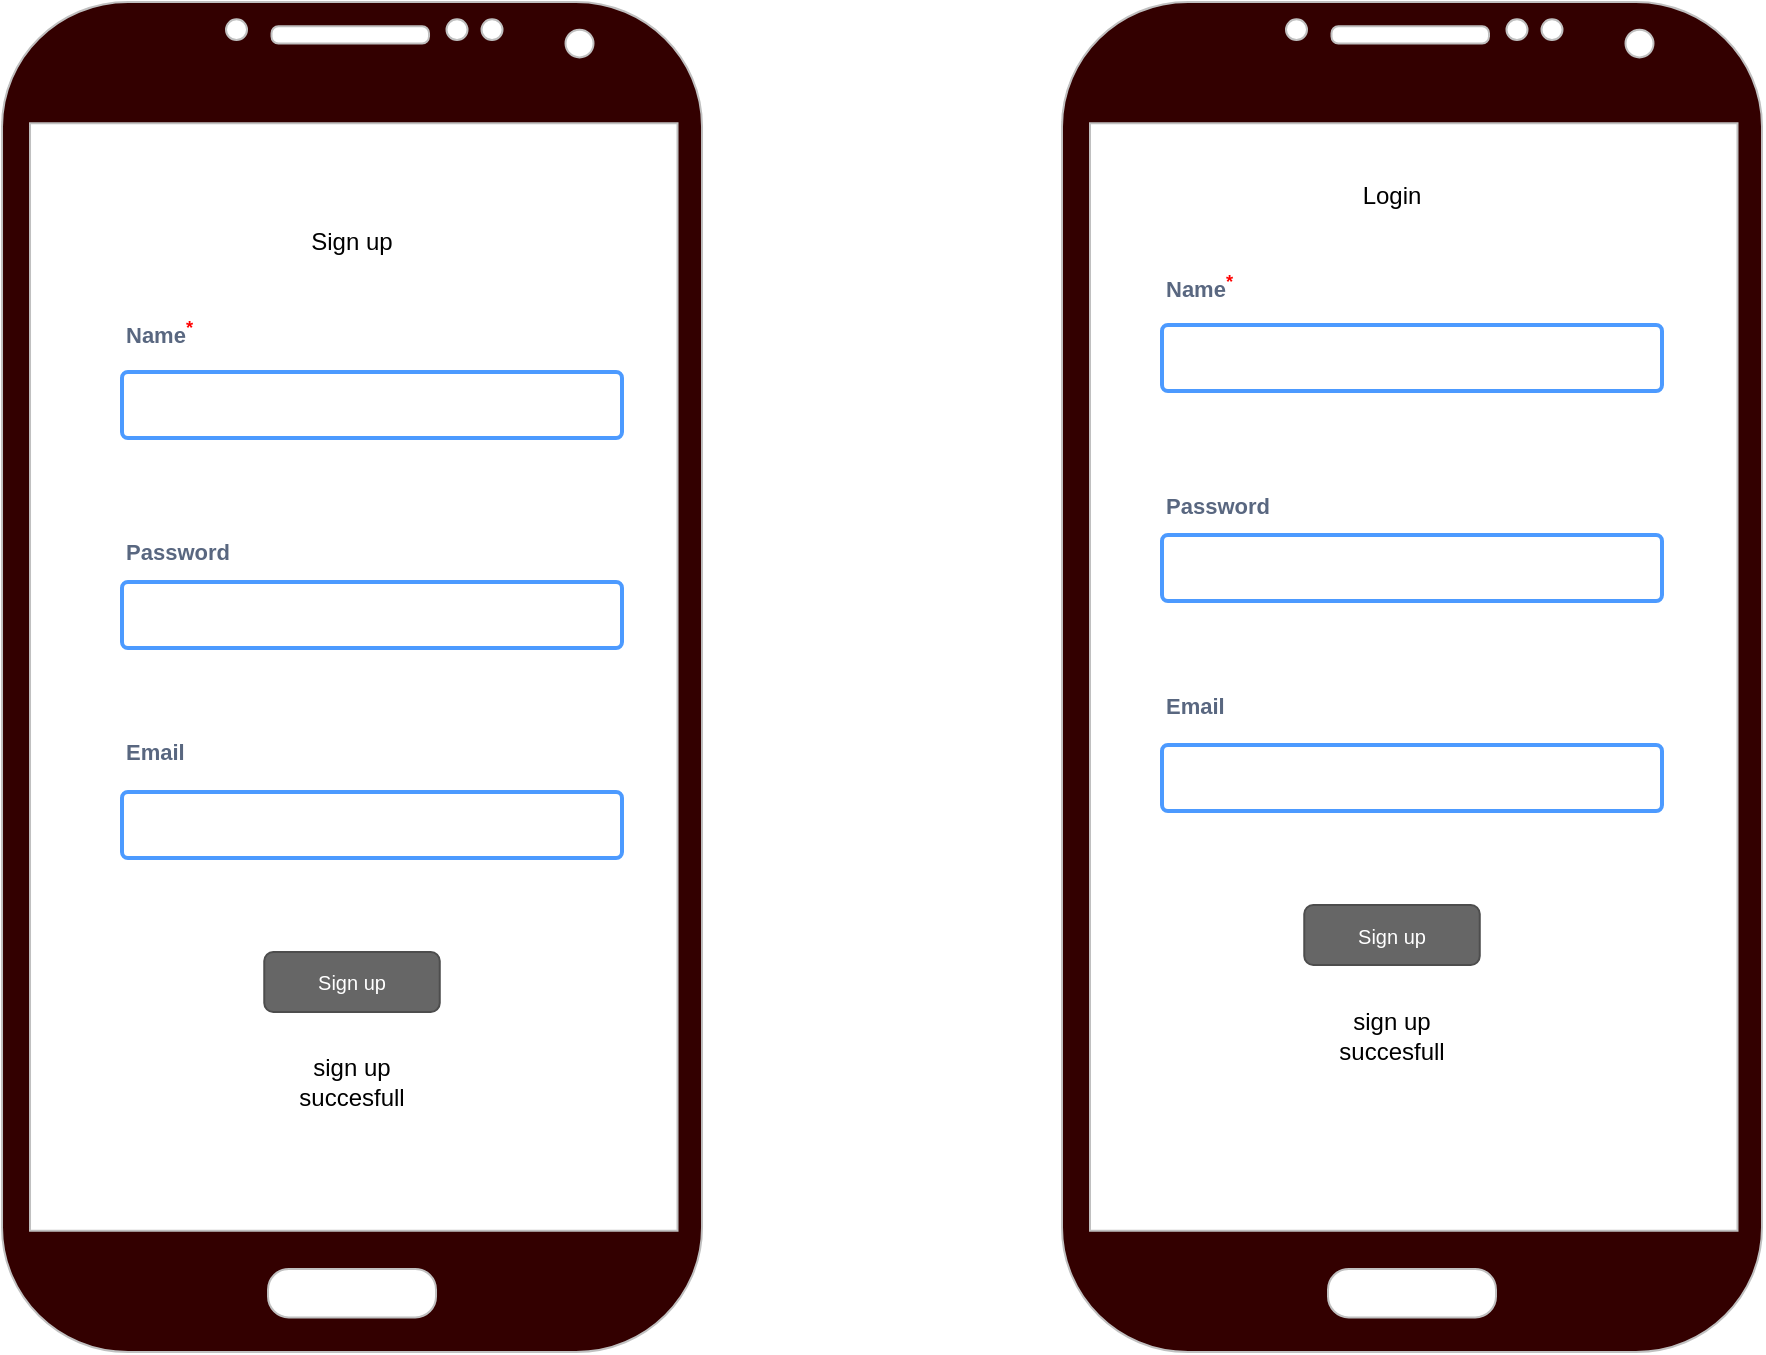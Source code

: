 <mxfile version="26.0.16" pages="2">
  <diagram id="jePEmirGJjCFWZgr9R77" name="register">
    <mxGraphModel dx="1467" dy="777" grid="1" gridSize="10" guides="1" tooltips="1" connect="1" arrows="1" fold="1" page="1" pageScale="1" pageWidth="827" pageHeight="1169" math="0" shadow="0">
      <root>
        <mxCell id="0" />
        <mxCell id="1" parent="0" />
        <mxCell id="0oU7VvRD6Vdt0wbhsqFe-1" value="" style="verticalLabelPosition=bottom;verticalAlign=top;html=1;shadow=0;dashed=0;strokeWidth=1;shape=mxgraph.android.phone2;strokeColor=#c0c0c0;fillColor=light-dark(#330000,var(--ge-dark-color, #121212));" parent="1" vertex="1">
          <mxGeometry x="270.01" y="15" width="350" height="675" as="geometry" />
        </mxCell>
        <mxCell id="I4vPnrvsCS4YJN09SwZR-1" value="Sign up" style="rounded=1;html=1;shadow=0;dashed=0;whiteSpace=wrap;fontSize=10;fillColor=#666666;align=center;strokeColor=#4D4D4D;fontColor=#ffffff;" parent="1" vertex="1">
          <mxGeometry x="401.13" y="490" width="87.75" height="30" as="geometry" />
        </mxCell>
        <mxCell id="I4vPnrvsCS4YJN09SwZR-2" value="Name&lt;sup&gt;&lt;font color=&quot;#ff0000&quot;&gt;*&lt;/font&gt;&lt;/sup&gt;" style="fillColor=none;strokeColor=none;html=1;fontSize=11;fontStyle=0;align=left;fontColor=#596780;fontStyle=1;fontSize=11" parent="1" vertex="1">
          <mxGeometry x="330" y="170" width="240" height="20" as="geometry" />
        </mxCell>
        <mxCell id="I4vPnrvsCS4YJN09SwZR-3" value="" style="rounded=1;arcSize=9;align=left;spacingLeft=5;strokeColor=#4C9AFF;html=1;strokeWidth=2;fontSize=12" parent="1" vertex="1">
          <mxGeometry x="330" y="200" width="250" height="33" as="geometry" />
        </mxCell>
        <mxCell id="I4vPnrvsCS4YJN09SwZR-4" value="Password" style="fillColor=none;strokeColor=none;html=1;fontSize=11;fontStyle=0;align=left;fontColor=#596780;fontStyle=1;fontSize=11" parent="1" vertex="1">
          <mxGeometry x="330" y="280" width="240" height="20" as="geometry" />
        </mxCell>
        <mxCell id="I4vPnrvsCS4YJN09SwZR-5" value="" style="rounded=1;arcSize=9;align=left;spacingLeft=5;strokeColor=#4C9AFF;html=1;strokeWidth=2;fontSize=12" parent="1" vertex="1">
          <mxGeometry x="330" y="305" width="250" height="33" as="geometry" />
        </mxCell>
        <mxCell id="7Zh6l3FUp-JfIekAFlcO-1" value="Sign up" style="text;html=1;align=center;verticalAlign=middle;whiteSpace=wrap;rounded=0;" parent="1" vertex="1">
          <mxGeometry x="415.01" y="120" width="60" height="30" as="geometry" />
        </mxCell>
        <mxCell id="k2nWUoBri2Ow_LevvHqa-4" value="Email" style="fillColor=none;strokeColor=none;html=1;fontSize=11;fontStyle=0;align=left;fontColor=#596780;fontStyle=1;fontSize=11" parent="1" vertex="1">
          <mxGeometry x="330" y="380" width="240" height="20" as="geometry" />
        </mxCell>
        <mxCell id="k2nWUoBri2Ow_LevvHqa-5" value="" style="rounded=1;arcSize=9;align=left;spacingLeft=5;strokeColor=#4C9AFF;html=1;strokeWidth=2;fontSize=12" parent="1" vertex="1">
          <mxGeometry x="330" y="410" width="250" height="33" as="geometry" />
        </mxCell>
        <mxCell id="k2nWUoBri2Ow_LevvHqa-6" value="sign up succesfull" style="text;html=1;align=center;verticalAlign=middle;whiteSpace=wrap;rounded=0;" parent="1" vertex="1">
          <mxGeometry x="415.01" y="540" width="60" height="30" as="geometry" />
        </mxCell>
        <mxCell id="OAgnztjfkMtm-UY70IXR-10" value="" style="verticalLabelPosition=bottom;verticalAlign=top;html=1;shadow=0;dashed=0;strokeWidth=1;shape=mxgraph.android.phone2;strokeColor=#c0c0c0;fillColor=light-dark(#330000,var(--ge-dark-color, #121212));" vertex="1" parent="1">
          <mxGeometry x="800" y="15" width="350" height="675" as="geometry" />
        </mxCell>
        <mxCell id="OAgnztjfkMtm-UY70IXR-11" value="Sign up" style="rounded=1;html=1;shadow=0;dashed=0;whiteSpace=wrap;fontSize=10;fillColor=#666666;align=center;strokeColor=#4D4D4D;fontColor=#ffffff;" vertex="1" parent="1">
          <mxGeometry x="921.13" y="466.5" width="87.75" height="30" as="geometry" />
        </mxCell>
        <mxCell id="OAgnztjfkMtm-UY70IXR-12" value="Name&lt;sup&gt;&lt;font color=&quot;#ff0000&quot;&gt;*&lt;/font&gt;&lt;/sup&gt;" style="fillColor=none;strokeColor=none;html=1;fontSize=11;fontStyle=0;align=left;fontColor=#596780;fontStyle=1;fontSize=11" vertex="1" parent="1">
          <mxGeometry x="850" y="146.5" width="240" height="20" as="geometry" />
        </mxCell>
        <mxCell id="OAgnztjfkMtm-UY70IXR-13" value="" style="rounded=1;arcSize=9;align=left;spacingLeft=5;strokeColor=#4C9AFF;html=1;strokeWidth=2;fontSize=12" vertex="1" parent="1">
          <mxGeometry x="850" y="176.5" width="250" height="33" as="geometry" />
        </mxCell>
        <mxCell id="OAgnztjfkMtm-UY70IXR-14" value="Password" style="fillColor=none;strokeColor=none;html=1;fontSize=11;fontStyle=0;align=left;fontColor=#596780;fontStyle=1;fontSize=11" vertex="1" parent="1">
          <mxGeometry x="850" y="256.5" width="240" height="20" as="geometry" />
        </mxCell>
        <mxCell id="OAgnztjfkMtm-UY70IXR-15" value="" style="rounded=1;arcSize=9;align=left;spacingLeft=5;strokeColor=#4C9AFF;html=1;strokeWidth=2;fontSize=12" vertex="1" parent="1">
          <mxGeometry x="850" y="281.5" width="250" height="33" as="geometry" />
        </mxCell>
        <mxCell id="OAgnztjfkMtm-UY70IXR-16" value="Login" style="text;html=1;align=center;verticalAlign=middle;whiteSpace=wrap;rounded=0;" vertex="1" parent="1">
          <mxGeometry x="935.01" y="96.5" width="60" height="30" as="geometry" />
        </mxCell>
        <mxCell id="OAgnztjfkMtm-UY70IXR-17" value="Email" style="fillColor=none;strokeColor=none;html=1;fontSize=11;fontStyle=0;align=left;fontColor=#596780;fontStyle=1;fontSize=11" vertex="1" parent="1">
          <mxGeometry x="850" y="356.5" width="240" height="20" as="geometry" />
        </mxCell>
        <mxCell id="OAgnztjfkMtm-UY70IXR-18" value="" style="rounded=1;arcSize=9;align=left;spacingLeft=5;strokeColor=#4C9AFF;html=1;strokeWidth=2;fontSize=12" vertex="1" parent="1">
          <mxGeometry x="850" y="386.5" width="250" height="33" as="geometry" />
        </mxCell>
        <mxCell id="OAgnztjfkMtm-UY70IXR-19" value="sign up succesfull" style="text;html=1;align=center;verticalAlign=middle;whiteSpace=wrap;rounded=0;" vertex="1" parent="1">
          <mxGeometry x="935.01" y="516.5" width="60" height="30" as="geometry" />
        </mxCell>
      </root>
    </mxGraphModel>
  </diagram>
  <diagram name="login" id="vIwNCxG2R3NSsn7bslp3">
    <mxGraphModel dx="1269" dy="648" grid="1" gridSize="10" guides="1" tooltips="1" connect="1" arrows="1" fold="1" page="1" pageScale="1" pageWidth="827" pageHeight="1169" math="0" shadow="0">
      <root>
        <mxCell id="0" />
        <mxCell id="1" parent="0" />
        <mxCell id="fUSSOf62ad5XIPjs2Fev-1" value="" style="verticalLabelPosition=bottom;verticalAlign=top;html=1;shadow=0;dashed=0;strokeWidth=1;shape=mxgraph.android.phone2;strokeColor=#c0c0c0;fillColor=light-dark(#330000,var(--ge-dark-color, #121212));" vertex="1" parent="1">
          <mxGeometry x="270.01" y="15" width="350" height="550" as="geometry" />
        </mxCell>
        <mxCell id="fUSSOf62ad5XIPjs2Fev-3" value="Login" style="rounded=1;html=1;shadow=0;dashed=0;whiteSpace=wrap;fontSize=10;fillColor=#666666;align=center;strokeColor=#4D4D4D;fontColor=#ffffff;" vertex="1" parent="1">
          <mxGeometry x="401.13" y="400" width="87.75" height="30" as="geometry" />
        </mxCell>
        <mxCell id="fUSSOf62ad5XIPjs2Fev-5" value="Login" style="text;html=1;align=center;verticalAlign=middle;whiteSpace=wrap;rounded=0;" vertex="1" parent="1">
          <mxGeometry x="415.01" y="120" width="60" height="30" as="geometry" />
        </mxCell>
        <mxCell id="fUSSOf62ad5XIPjs2Fev-8" value="Name&lt;sup&gt;&lt;font color=&quot;#ff0000&quot;&gt;*&lt;/font&gt;&lt;/sup&gt;" style="fillColor=none;strokeColor=none;html=1;fontSize=11;fontStyle=0;align=left;fontColor=#596780;fontStyle=1;fontSize=11" vertex="1" parent="1">
          <mxGeometry x="330" y="170" width="240" height="20" as="geometry" />
        </mxCell>
        <mxCell id="fUSSOf62ad5XIPjs2Fev-9" value="" style="rounded=1;arcSize=9;align=left;spacingLeft=5;strokeColor=#4C9AFF;html=1;strokeWidth=2;fontSize=12" vertex="1" parent="1">
          <mxGeometry x="330" y="200" width="250" height="33" as="geometry" />
        </mxCell>
        <mxCell id="fUSSOf62ad5XIPjs2Fev-10" value="Password" style="fillColor=none;strokeColor=none;html=1;fontSize=11;fontStyle=0;align=left;fontColor=#596780;fontStyle=1;fontSize=11" vertex="1" parent="1">
          <mxGeometry x="330" y="280" width="240" height="20" as="geometry" />
        </mxCell>
        <mxCell id="fUSSOf62ad5XIPjs2Fev-11" value="" style="rounded=1;arcSize=9;align=left;spacingLeft=5;strokeColor=#4C9AFF;html=1;strokeWidth=2;fontSize=12" vertex="1" parent="1">
          <mxGeometry x="330" y="305" width="250" height="33" as="geometry" />
        </mxCell>
        <mxCell id="Mmde09NxmE_c7Ciw0Ihp-1" value="login succesfull" style="text;html=1;align=center;verticalAlign=middle;whiteSpace=wrap;rounded=0;" vertex="1" parent="1">
          <mxGeometry x="415.01" y="450" width="60" height="30" as="geometry" />
        </mxCell>
      </root>
    </mxGraphModel>
  </diagram>
</mxfile>
